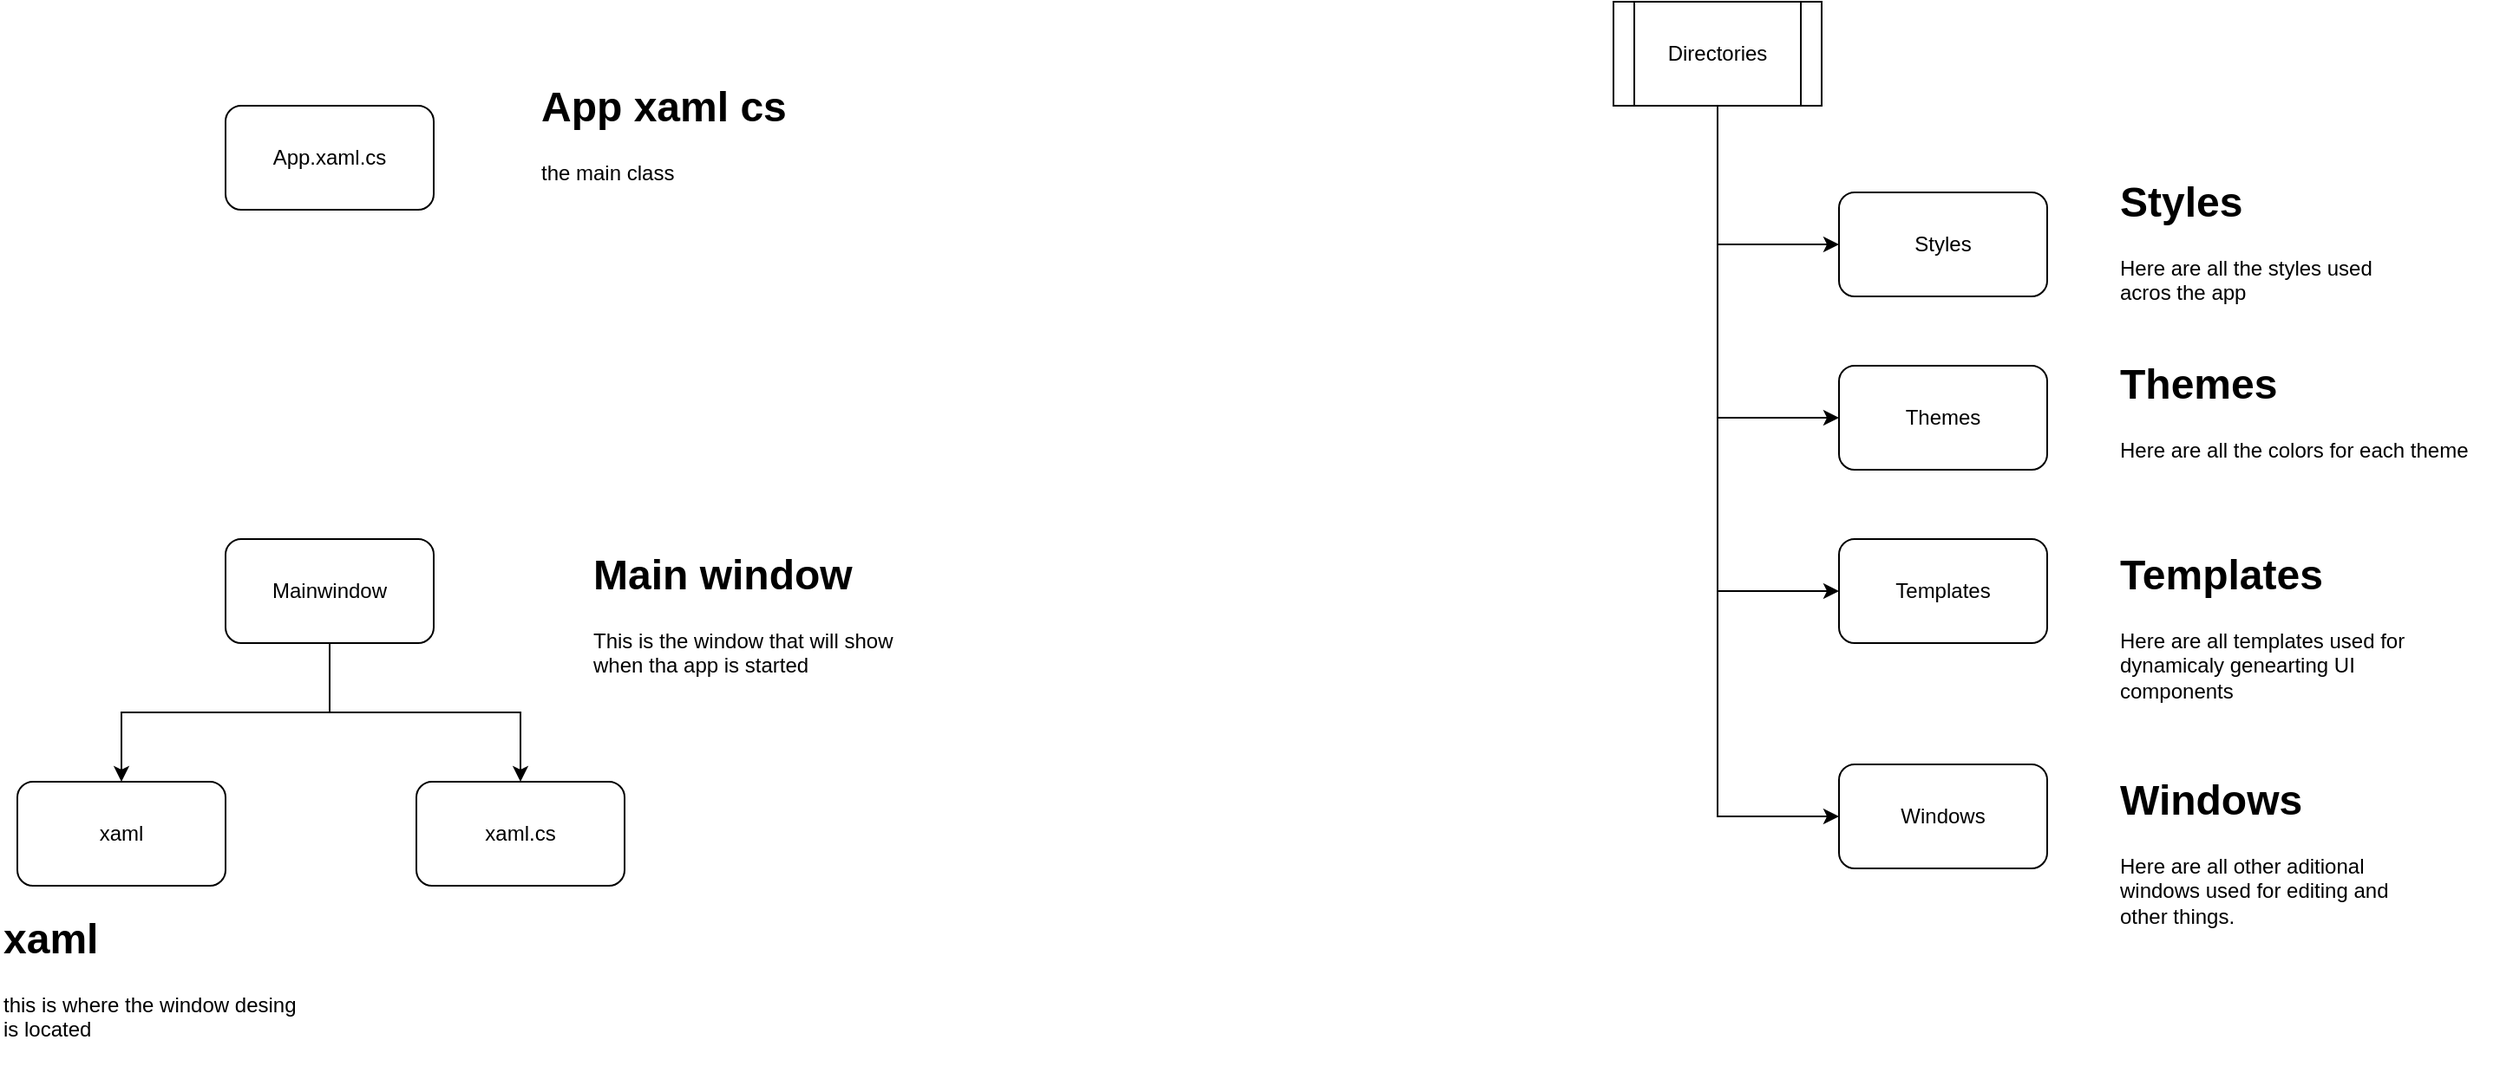 <mxfile version="28.0.6" pages="4">
  <diagram name="Main" id="Dn8pyYxvNX-ThvVvEZ2z">
    <mxGraphModel dx="703" dy="859" grid="1" gridSize="10" guides="1" tooltips="1" connect="1" arrows="1" fold="1" page="1" pageScale="1" pageWidth="1600" pageHeight="900" math="0" shadow="0">
      <root>
        <mxCell id="0" />
        <mxCell id="1" parent="0" />
        <mxCell id="J1K79-Wz3HIUekp9vx7x-3" style="edgeStyle=orthogonalEdgeStyle;rounded=0;orthogonalLoop=1;jettySize=auto;html=1;" parent="1" source="J1K79-Wz3HIUekp9vx7x-1" target="J1K79-Wz3HIUekp9vx7x-2" edge="1">
          <mxGeometry relative="1" as="geometry">
            <Array as="points">
              <mxPoint x="1050" y="220" />
            </Array>
          </mxGeometry>
        </mxCell>
        <mxCell id="J1K79-Wz3HIUekp9vx7x-7" style="edgeStyle=orthogonalEdgeStyle;rounded=0;orthogonalLoop=1;jettySize=auto;html=1;" parent="1" source="J1K79-Wz3HIUekp9vx7x-1" target="J1K79-Wz3HIUekp9vx7x-5" edge="1">
          <mxGeometry relative="1" as="geometry">
            <Array as="points">
              <mxPoint x="1050" y="420" />
            </Array>
          </mxGeometry>
        </mxCell>
        <mxCell id="J1K79-Wz3HIUekp9vx7x-8" style="edgeStyle=orthogonalEdgeStyle;rounded=0;orthogonalLoop=1;jettySize=auto;html=1;" parent="1" source="J1K79-Wz3HIUekp9vx7x-1" target="J1K79-Wz3HIUekp9vx7x-6" edge="1">
          <mxGeometry relative="1" as="geometry">
            <Array as="points">
              <mxPoint x="1050" y="320" />
            </Array>
          </mxGeometry>
        </mxCell>
        <mxCell id="lDMgGm03TXirS6EkaXLT-3" style="edgeStyle=orthogonalEdgeStyle;rounded=0;orthogonalLoop=1;jettySize=auto;html=1;" parent="1" source="J1K79-Wz3HIUekp9vx7x-1" target="lDMgGm03TXirS6EkaXLT-1" edge="1">
          <mxGeometry relative="1" as="geometry">
            <Array as="points">
              <mxPoint x="1050" y="550" />
            </Array>
          </mxGeometry>
        </mxCell>
        <mxCell id="J1K79-Wz3HIUekp9vx7x-1" value="Directories" style="shape=process;whiteSpace=wrap;html=1;backgroundOutline=1;" parent="1" vertex="1">
          <mxGeometry x="990" y="80" width="120" height="60" as="geometry" />
        </mxCell>
        <mxCell id="J1K79-Wz3HIUekp9vx7x-2" value="Styles" style="rounded=1;whiteSpace=wrap;html=1;" parent="1" vertex="1">
          <mxGeometry x="1120" y="190" width="120" height="60" as="geometry" />
        </mxCell>
        <mxCell id="J1K79-Wz3HIUekp9vx7x-4" value="&lt;h1 style=&quot;margin-top: 0px;&quot;&gt;Styles&lt;/h1&gt;&lt;div&gt;Here are all the styles used acros the app&lt;/div&gt;" style="text;html=1;whiteSpace=wrap;overflow=hidden;rounded=0;" parent="1" vertex="1">
          <mxGeometry x="1280" y="175" width="180" height="90" as="geometry" />
        </mxCell>
        <mxCell id="J1K79-Wz3HIUekp9vx7x-5" value="Templates" style="rounded=1;whiteSpace=wrap;html=1;" parent="1" vertex="1">
          <mxGeometry x="1120" y="390" width="120" height="60" as="geometry" />
        </mxCell>
        <mxCell id="J1K79-Wz3HIUekp9vx7x-6" value="Themes" style="rounded=1;whiteSpace=wrap;html=1;" parent="1" vertex="1">
          <mxGeometry x="1120" y="290" width="120" height="60" as="geometry" />
        </mxCell>
        <mxCell id="J1K79-Wz3HIUekp9vx7x-9" value="&lt;h1 style=&quot;margin-top: 0px;&quot;&gt;Themes&lt;/h1&gt;&lt;div&gt;Here are all the colors for each theme&lt;/div&gt;" style="text;html=1;whiteSpace=wrap;overflow=hidden;rounded=0;" parent="1" vertex="1">
          <mxGeometry x="1280" y="280" width="220" height="80" as="geometry" />
        </mxCell>
        <mxCell id="J1K79-Wz3HIUekp9vx7x-10" value="&lt;h1 style=&quot;margin-top: 0px;&quot;&gt;Templates&lt;/h1&gt;&lt;div&gt;Here are all templates used for dynamicaly genearting UI components&lt;/div&gt;" style="text;html=1;whiteSpace=wrap;overflow=hidden;rounded=0;" parent="1" vertex="1">
          <mxGeometry x="1280" y="390" width="180" height="120" as="geometry" />
        </mxCell>
        <UserObject label="App.xaml.cs" link="data:page/id,Ii163SDPVJx-tlhT5MYl" id="J1K79-Wz3HIUekp9vx7x-11">
          <mxCell style="rounded=1;whiteSpace=wrap;html=1;" parent="1" vertex="1">
            <mxGeometry x="190" y="140" width="120" height="60" as="geometry" />
          </mxCell>
        </UserObject>
        <mxCell id="J1K79-Wz3HIUekp9vx7x-12" value="&lt;h1 style=&quot;margin-top: 0px;&quot;&gt;App xaml cs&lt;/h1&gt;&lt;div&gt;the main class&lt;/div&gt;" style="text;html=1;whiteSpace=wrap;overflow=hidden;rounded=0;" parent="1" vertex="1">
          <mxGeometry x="370" y="120" width="180" height="120" as="geometry" />
        </mxCell>
        <mxCell id="J1K79-Wz3HIUekp9vx7x-16" style="edgeStyle=orthogonalEdgeStyle;rounded=0;orthogonalLoop=1;jettySize=auto;html=1;" parent="1" source="J1K79-Wz3HIUekp9vx7x-13" target="J1K79-Wz3HIUekp9vx7x-14" edge="1">
          <mxGeometry relative="1" as="geometry" />
        </mxCell>
        <mxCell id="J1K79-Wz3HIUekp9vx7x-17" style="edgeStyle=orthogonalEdgeStyle;rounded=0;orthogonalLoop=1;jettySize=auto;html=1;" parent="1" source="J1K79-Wz3HIUekp9vx7x-13" target="J1K79-Wz3HIUekp9vx7x-15" edge="1">
          <mxGeometry relative="1" as="geometry" />
        </mxCell>
        <mxCell id="J1K79-Wz3HIUekp9vx7x-13" value="Mainwindow" style="rounded=1;whiteSpace=wrap;html=1;" parent="1" vertex="1">
          <mxGeometry x="190" y="390" width="120" height="60" as="geometry" />
        </mxCell>
        <mxCell id="J1K79-Wz3HIUekp9vx7x-14" value="xaml" style="rounded=1;whiteSpace=wrap;html=1;" parent="1" vertex="1">
          <mxGeometry x="70" y="530" width="120" height="60" as="geometry" />
        </mxCell>
        <UserObject label="xaml.cs" link="data:page/id,_Y5vlFi6cMQxFblyfoUE" id="J1K79-Wz3HIUekp9vx7x-15">
          <mxCell style="rounded=1;whiteSpace=wrap;html=1;" parent="1" vertex="1">
            <mxGeometry x="300" y="530" width="120" height="60" as="geometry" />
          </mxCell>
        </UserObject>
        <mxCell id="J1K79-Wz3HIUekp9vx7x-18" value="&lt;h1 style=&quot;margin-top: 0px;&quot;&gt;Main window&lt;/h1&gt;&lt;div&gt;This is the window that will show when tha app is started&lt;/div&gt;" style="text;html=1;whiteSpace=wrap;overflow=hidden;rounded=0;" parent="1" vertex="1">
          <mxGeometry x="400" y="390" width="180" height="90" as="geometry" />
        </mxCell>
        <mxCell id="YdzjWFcMVVxSjX247NnU-1" value="&lt;h1 style=&quot;margin-top: 0px;&quot;&gt;xaml&lt;/h1&gt;&lt;div&gt;this is where the window desing is located&lt;/div&gt;" style="text;html=1;whiteSpace=wrap;overflow=hidden;rounded=0;" parent="1" vertex="1">
          <mxGeometry x="60" y="600" width="180" height="90" as="geometry" />
        </mxCell>
        <UserObject label="Windows" link="data:page/id,2KhFLD-w1WjPSoccRLbv" id="lDMgGm03TXirS6EkaXLT-1">
          <mxCell style="rounded=1;whiteSpace=wrap;html=1;" parent="1" vertex="1">
            <mxGeometry x="1120" y="520" width="120" height="60" as="geometry" />
          </mxCell>
        </UserObject>
        <mxCell id="lDMgGm03TXirS6EkaXLT-4" value="&lt;h1 style=&quot;margin-top: 0px;&quot;&gt;Windows&lt;/h1&gt;&lt;div&gt;Here are all other aditional windows used for editing and other things.&lt;/div&gt;" style="text;html=1;whiteSpace=wrap;overflow=hidden;rounded=0;" parent="1" vertex="1">
          <mxGeometry x="1280" y="520" width="180" height="120" as="geometry" />
        </mxCell>
      </root>
    </mxGraphModel>
  </diagram>
  <diagram id="Ii163SDPVJx-tlhT5MYl" name="App.xaml.cs">
    <mxGraphModel dx="1426" dy="841" grid="1" gridSize="10" guides="1" tooltips="1" connect="1" arrows="1" fold="1" page="1" pageScale="1" pageWidth="1600" pageHeight="900" math="0" shadow="0">
      <root>
        <mxCell id="0" />
        <mxCell id="1" parent="0" />
        <mxCell id="OfHXQFZrU_b2o0ua8EjO-10" style="edgeStyle=orthogonalEdgeStyle;rounded=0;orthogonalLoop=1;jettySize=auto;html=1;" edge="1" parent="1" source="OfHXQFZrU_b2o0ua8EjO-2" target="OfHXQFZrU_b2o0ua8EjO-9">
          <mxGeometry relative="1" as="geometry" />
        </mxCell>
        <mxCell id="OfHXQFZrU_b2o0ua8EjO-2" value="ApplyTheme" style="shape=process;whiteSpace=wrap;html=1;backgroundOutline=1;" vertex="1" parent="1">
          <mxGeometry x="320" y="210" width="120" height="60" as="geometry" />
        </mxCell>
        <mxCell id="OfHXQFZrU_b2o0ua8EjO-3" value="&lt;h1 style=&quot;margin-top: 0px;&quot;&gt;Apply Theme&lt;/h1&gt;&lt;div&gt;This is the backlogic for changing the color sets from /Themes and apliing it on app UI&lt;/div&gt;" style="text;html=1;whiteSpace=wrap;overflow=hidden;rounded=0;" vertex="1" parent="1">
          <mxGeometry x="290" y="40" width="180" height="120" as="geometry" />
        </mxCell>
        <mxCell id="OfHXQFZrU_b2o0ua8EjO-8" style="edgeStyle=orthogonalEdgeStyle;rounded=0;orthogonalLoop=1;jettySize=auto;html=1;" edge="1" parent="1" source="OfHXQFZrU_b2o0ua8EjO-7" target="OfHXQFZrU_b2o0ua8EjO-2">
          <mxGeometry relative="1" as="geometry" />
        </mxCell>
        <mxCell id="OfHXQFZrU_b2o0ua8EjO-7" value="theme: string" style="rounded=1;whiteSpace=wrap;html=1;" vertex="1" parent="1">
          <mxGeometry x="40" y="210" width="120" height="60" as="geometry" />
        </mxCell>
        <mxCell id="OfHXQFZrU_b2o0ua8EjO-13" style="edgeStyle=orthogonalEdgeStyle;rounded=0;orthogonalLoop=1;jettySize=auto;html=1;" edge="1" parent="1" source="OfHXQFZrU_b2o0ua8EjO-15" target="OfHXQFZrU_b2o0ua8EjO-11">
          <mxGeometry relative="1" as="geometry" />
        </mxCell>
        <mxCell id="OfHXQFZrU_b2o0ua8EjO-16" style="edgeStyle=orthogonalEdgeStyle;rounded=0;orthogonalLoop=1;jettySize=auto;html=1;" edge="1" parent="1" source="OfHXQFZrU_b2o0ua8EjO-9" target="OfHXQFZrU_b2o0ua8EjO-12">
          <mxGeometry relative="1" as="geometry" />
        </mxCell>
        <mxCell id="OfHXQFZrU_b2o0ua8EjO-17" value="none" style="edgeLabel;html=1;align=center;verticalAlign=middle;resizable=0;points=[];" vertex="1" connectable="0" parent="OfHXQFZrU_b2o0ua8EjO-16">
          <mxGeometry x="-0.133" y="2" relative="1" as="geometry">
            <mxPoint as="offset" />
          </mxGeometry>
        </mxCell>
        <mxCell id="OfHXQFZrU_b2o0ua8EjO-9" value="Switch" style="rhombus;whiteSpace=wrap;html=1;" vertex="1" parent="1">
          <mxGeometry x="340" y="350" width="80" height="80" as="geometry" />
        </mxCell>
        <mxCell id="OfHXQFZrU_b2o0ua8EjO-19" style="edgeStyle=orthogonalEdgeStyle;rounded=0;orthogonalLoop=1;jettySize=auto;html=1;" edge="1" parent="1" source="OfHXQFZrU_b2o0ua8EjO-11" target="OfHXQFZrU_b2o0ua8EjO-18">
          <mxGeometry relative="1" as="geometry" />
        </mxCell>
        <mxCell id="OfHXQFZrU_b2o0ua8EjO-11" value="Sets new uri for theme" style="rounded=1;whiteSpace=wrap;html=1;" vertex="1" parent="1">
          <mxGeometry x="120" y="550" width="120" height="60" as="geometry" />
        </mxCell>
        <mxCell id="OfHXQFZrU_b2o0ua8EjO-12" value="Nothing" style="rounded=1;whiteSpace=wrap;html=1;" vertex="1" parent="1">
          <mxGeometry x="470" y="460" width="120" height="60" as="geometry" />
        </mxCell>
        <mxCell id="OfHXQFZrU_b2o0ua8EjO-14" value="" style="edgeStyle=orthogonalEdgeStyle;rounded=0;orthogonalLoop=1;jettySize=auto;html=1;" edge="1" parent="1" source="OfHXQFZrU_b2o0ua8EjO-9" target="OfHXQFZrU_b2o0ua8EjO-15">
          <mxGeometry relative="1" as="geometry">
            <mxPoint x="340" y="390" as="sourcePoint" />
            <mxPoint x="180" y="640" as="targetPoint" />
          </mxGeometry>
        </mxCell>
        <mxCell id="OfHXQFZrU_b2o0ua8EjO-15" value="Light&lt;div&gt;Dark&lt;/div&gt;" style="text;html=1;align=center;verticalAlign=middle;whiteSpace=wrap;rounded=0;" vertex="1" parent="1">
          <mxGeometry x="150" y="475" width="60" height="30" as="geometry" />
        </mxCell>
        <mxCell id="OfHXQFZrU_b2o0ua8EjO-22" style="edgeStyle=orthogonalEdgeStyle;rounded=0;orthogonalLoop=1;jettySize=auto;html=1;" edge="1" parent="1" source="OfHXQFZrU_b2o0ua8EjO-18" target="OfHXQFZrU_b2o0ua8EjO-21">
          <mxGeometry relative="1" as="geometry" />
        </mxCell>
        <mxCell id="OfHXQFZrU_b2o0ua8EjO-18" value="Removes old theme" style="rounded=1;whiteSpace=wrap;html=1;" vertex="1" parent="1">
          <mxGeometry x="120" y="700" width="120" height="60" as="geometry" />
        </mxCell>
        <mxCell id="OfHXQFZrU_b2o0ua8EjO-20" value="&lt;h1 style=&quot;margin-top: 0px;&quot;&gt;Remove theme&lt;/h1&gt;&lt;div&gt;This will remove old theme if it is in resource dictionary, if not nothing will be removed&lt;/div&gt;" style="text;html=1;whiteSpace=wrap;overflow=hidden;rounded=0;" vertex="1" parent="1">
          <mxGeometry x="260" y="680" width="180" height="100" as="geometry" />
        </mxCell>
        <mxCell id="OfHXQFZrU_b2o0ua8EjO-27" style="edgeStyle=orthogonalEdgeStyle;rounded=0;orthogonalLoop=1;jettySize=auto;html=1;" edge="1" parent="1" source="OfHXQFZrU_b2o0ua8EjO-21" target="OfHXQFZrU_b2o0ua8EjO-26">
          <mxGeometry relative="1" as="geometry" />
        </mxCell>
        <mxCell id="OfHXQFZrU_b2o0ua8EjO-21" value="Apply theme" style="rounded=1;whiteSpace=wrap;html=1;" vertex="1" parent="1">
          <mxGeometry x="120" y="870" width="120" height="60" as="geometry" />
        </mxCell>
        <mxCell id="OfHXQFZrU_b2o0ua8EjO-23" value="&lt;h1 style=&quot;margin-top: 0px;&quot;&gt;Apply theme&lt;/h1&gt;&lt;div&gt;This will add theme set into resource dictionar for app to use&lt;/div&gt;" style="text;html=1;whiteSpace=wrap;overflow=hidden;rounded=0;" vertex="1" parent="1">
          <mxGeometry x="270" y="850" width="180" height="120" as="geometry" />
        </mxCell>
        <mxCell id="OfHXQFZrU_b2o0ua8EjO-25" value="&lt;h1 style=&quot;margin-top: 0px;&quot;&gt;None&lt;/h1&gt;&lt;div&gt;This shoul be imposible to achive because there are only two methods caling this and they have specificaly writen the light or dark for this&lt;/div&gt;" style="text;html=1;whiteSpace=wrap;overflow=hidden;rounded=0;" vertex="1" parent="1">
          <mxGeometry x="610" y="410" width="180" height="120" as="geometry" />
        </mxCell>
        <mxCell id="OfHXQFZrU_b2o0ua8EjO-26" value="End" style="shape=process;whiteSpace=wrap;html=1;backgroundOutline=1;size=0.047;" vertex="1" parent="1">
          <mxGeometry x="190" y="1050" width="430" height="60" as="geometry" />
        </mxCell>
      </root>
    </mxGraphModel>
  </diagram>
  <diagram id="_Y5vlFi6cMQxFblyfoUE" name="MainWindow">
    <mxGraphModel dx="1426" dy="841" grid="1" gridSize="10" guides="1" tooltips="1" connect="1" arrows="1" fold="1" page="1" pageScale="1" pageWidth="1600" pageHeight="900" math="0" shadow="0">
      <root>
        <mxCell id="0" />
        <mxCell id="1" parent="0" />
        <mxCell id="DYMk_0BSu-Cm--RJHZIJ-2" value="Theme handling region" style="swimlane;whiteSpace=wrap;html=1;" vertex="1" parent="1">
          <mxGeometry x="40" y="40" width="600" height="480" as="geometry" />
        </mxCell>
        <mxCell id="DYMk_0BSu-Cm--RJHZIJ-4" value="&lt;h1 style=&quot;margin-top: 0px;&quot;&gt;Theme handling methods&lt;/h1&gt;&lt;div&gt;These methods caling app.xaml.cs applytheme methode to change theme&lt;/div&gt;" style="text;html=1;whiteSpace=wrap;overflow=hidden;rounded=0;" vertex="1" parent="DYMk_0BSu-Cm--RJHZIJ-2">
          <mxGeometry x="180" y="50" width="230" height="120" as="geometry" />
        </mxCell>
        <mxCell id="DYMk_0BSu-Cm--RJHZIJ-8" style="edgeStyle=orthogonalEdgeStyle;rounded=0;orthogonalLoop=1;jettySize=auto;html=1;" edge="1" parent="DYMk_0BSu-Cm--RJHZIJ-2" source="DYMk_0BSu-Cm--RJHZIJ-5" target="DYMk_0BSu-Cm--RJHZIJ-7">
          <mxGeometry relative="1" as="geometry" />
        </mxCell>
        <mxCell id="DYMk_0BSu-Cm--RJHZIJ-10" value="Dark" style="edgeLabel;html=1;align=center;verticalAlign=middle;resizable=0;points=[];" vertex="1" connectable="0" parent="DYMk_0BSu-Cm--RJHZIJ-8">
          <mxGeometry x="-0.008" relative="1" as="geometry">
            <mxPoint as="offset" />
          </mxGeometry>
        </mxCell>
        <mxCell id="DYMk_0BSu-Cm--RJHZIJ-5" value="ThemeToggleButton_Checked" style="shape=process;whiteSpace=wrap;html=1;backgroundOutline=1;size=0.05;" vertex="1" parent="DYMk_0BSu-Cm--RJHZIJ-2">
          <mxGeometry x="60" y="210" width="200" height="60" as="geometry" />
        </mxCell>
        <mxCell id="DYMk_0BSu-Cm--RJHZIJ-9" style="edgeStyle=orthogonalEdgeStyle;rounded=0;orthogonalLoop=1;jettySize=auto;html=1;" edge="1" parent="DYMk_0BSu-Cm--RJHZIJ-2" source="DYMk_0BSu-Cm--RJHZIJ-6" target="DYMk_0BSu-Cm--RJHZIJ-7">
          <mxGeometry relative="1" as="geometry" />
        </mxCell>
        <mxCell id="DYMk_0BSu-Cm--RJHZIJ-11" value="Light" style="edgeLabel;html=1;align=center;verticalAlign=middle;resizable=0;points=[];" vertex="1" connectable="0" parent="DYMk_0BSu-Cm--RJHZIJ-9">
          <mxGeometry x="-0.075" y="3" relative="1" as="geometry">
            <mxPoint as="offset" />
          </mxGeometry>
        </mxCell>
        <mxCell id="DYMk_0BSu-Cm--RJHZIJ-6" value="ThemeToggleButton_Unhecked" style="shape=process;whiteSpace=wrap;html=1;backgroundOutline=1;size=0.05;" vertex="1" parent="DYMk_0BSu-Cm--RJHZIJ-2">
          <mxGeometry x="340" y="210" width="200" height="60" as="geometry" />
        </mxCell>
        <UserObject label="Apply Theme" link="data:page/id,Ii163SDPVJx-tlhT5MYl" id="DYMk_0BSu-Cm--RJHZIJ-7">
          <mxCell style="shape=process;whiteSpace=wrap;html=1;backgroundOutline=1;" vertex="1" parent="DYMk_0BSu-Cm--RJHZIJ-2">
            <mxGeometry x="240" y="370" width="120" height="60" as="geometry" />
          </mxCell>
        </UserObject>
        <mxCell id="qwL5XU3m8ToMOb8YAHI7-1" value="Window_MouseLeftButtonDown" style="shape=process;whiteSpace=wrap;html=1;backgroundOutline=1;size=0.045;" vertex="1" parent="1">
          <mxGeometry x="940" y="70" width="220" height="60" as="geometry" />
        </mxCell>
        <mxCell id="Mtg5BialfoHOOE8-BjA0-1" value="&lt;h1 style=&quot;margin-top: 0px;&quot;&gt;Window_MouseLeftButtonDown&lt;/h1&gt;&lt;div&gt;This method is used to enable moving the window around the desktop.&lt;/div&gt;" style="text;html=1;whiteSpace=wrap;overflow=hidden;rounded=0;" vertex="1" parent="1">
          <mxGeometry x="1190" y="60" width="400" height="80" as="geometry" />
        </mxCell>
        <mxCell id="Mtg5BialfoHOOE8-BjA0-2" value="Top Bar region" style="swimlane;whiteSpace=wrap;html=1;" vertex="1" parent="1">
          <mxGeometry x="1275" y="170" width="230" height="170" as="geometry" />
        </mxCell>
        <mxCell id="Mtg5BialfoHOOE8-BjA0-3" value="&lt;h1 style=&quot;margin-top: 0px;&quot;&gt;Top bar&lt;/h1&gt;&lt;div&gt;This is because the predefined Close, Minimize and Maximize buttons are not goodlooking&lt;/div&gt;" style="text;html=1;whiteSpace=wrap;overflow=hidden;rounded=0;" vertex="1" parent="Mtg5BialfoHOOE8-BjA0-2">
          <mxGeometry x="30" y="40" width="180" height="110" as="geometry" />
        </mxCell>
        <mxCell id="Mtg5BialfoHOOE8-BjA0-4" value="CopyToClipboard_Click" style="shape=process;whiteSpace=wrap;html=1;backgroundOutline=1;size=0.056;" vertex="1" parent="1">
          <mxGeometry x="730" y="400" width="180" height="60" as="geometry" />
        </mxCell>
        <mxCell id="Mtg5BialfoHOOE8-BjA0-5" value="&lt;h1 style=&quot;margin-top: 0px;&quot;&gt;Copy to clipboard&lt;/h1&gt;&lt;div&gt;This method is called when user clicks copy button. This will result in copiing the output of recipe into users clipboard.&lt;/div&gt;" style="text;html=1;whiteSpace=wrap;overflow=hidden;rounded=0;" vertex="1" parent="1">
          <mxGeometry x="940" y="380" width="250" height="120" as="geometry" />
        </mxCell>
        <mxCell id="Mtg5BialfoHOOE8-BjA0-6" value="Export_Click" style="shape=process;whiteSpace=wrap;html=1;backgroundOutline=1;size=0.056;" vertex="1" parent="1">
          <mxGeometry x="730" y="505" width="180" height="60" as="geometry" />
        </mxCell>
        <mxCell id="Mtg5BialfoHOOE8-BjA0-7" value="&lt;h1 style=&quot;margin-top: 0px;&quot;&gt;Export&lt;/h1&gt;&lt;div&gt;Same as copy to clipboard, this method will export Recipe output into a file.&lt;/div&gt;" style="text;html=1;whiteSpace=wrap;overflow=hidden;rounded=0;" vertex="1" parent="1">
          <mxGeometry x="935" y="490" width="230" height="90" as="geometry" />
        </mxCell>
        <mxCell id="Mtg5BialfoHOOE8-BjA0-8" value="FormatButton_Click" style="shape=process;whiteSpace=wrap;html=1;backgroundOutline=1;size=0.056;" vertex="1" parent="1">
          <mxGeometry x="730" y="605" width="180" height="60" as="geometry" />
        </mxCell>
        <mxCell id="Mtg5BialfoHOOE8-BjA0-9" value="&lt;h1 style=&quot;margin-top: 0px;&quot;&gt;Format change&lt;/h1&gt;&lt;div&gt;This will be caled from dynamic buttons made for showing all posible output formats any recipe has.&lt;/div&gt;" style="text;html=1;whiteSpace=wrap;overflow=hidden;rounded=0;" vertex="1" parent="1">
          <mxGeometry x="940" y="590" width="270" height="90" as="geometry" />
        </mxCell>
      </root>
    </mxGraphModel>
  </diagram>
  <diagram id="2KhFLD-w1WjPSoccRLbv" name="Windows">
    <mxGraphModel dx="260" dy="318" grid="1" gridSize="10" guides="1" tooltips="1" connect="1" arrows="1" fold="1" page="1" pageScale="1" pageWidth="1600" pageHeight="900" math="0" shadow="0">
      <root>
        <mxCell id="0" />
        <mxCell id="1" parent="0" />
        <mxCell id="bFYzmB9uaZpFN7dsJNfD-1" value="IngredientEditWindow" style="shape=process;whiteSpace=wrap;html=1;backgroundOutline=1;size=0.062;" vertex="1" parent="1">
          <mxGeometry x="720" y="60" width="160" height="60" as="geometry" />
        </mxCell>
        <mxCell id="bFYzmB9uaZpFN7dsJNfD-2" value="&lt;h1 style=&quot;margin-top: 0px;&quot;&gt;Ingredient Edit Window&lt;/h1&gt;&lt;div&gt;This window is used to edit parameters of Ingredients&lt;/div&gt;" style="text;html=1;whiteSpace=wrap;overflow=hidden;rounded=0;" vertex="1" parent="1">
          <mxGeometry x="900" y="40" width="180" height="120" as="geometry" />
        </mxCell>
        <mxCell id="bFYzmB9uaZpFN7dsJNfD-3" value="IngredienEditWindow" style="swimlane;fontStyle=1;align=center;verticalAlign=top;childLayout=stackLayout;horizontal=1;startSize=26;horizontalStack=0;resizeParent=1;resizeParentMax=0;resizeLast=0;collapsible=1;marginBottom=0;whiteSpace=wrap;html=1;" vertex="1" parent="1">
          <mxGeometry x="650" y="210" width="300" height="320" as="geometry" />
        </mxCell>
        <mxCell id="bFYzmB9uaZpFN7dsJNfD-4" value="+ SelectedItem: string" style="text;strokeColor=none;fillColor=none;align=left;verticalAlign=top;spacingLeft=4;spacingRight=4;overflow=hidden;rotatable=0;points=[[0,0.5],[1,0.5]];portConstraint=eastwest;whiteSpace=wrap;html=1;" vertex="1" parent="bFYzmB9uaZpFN7dsJNfD-3">
          <mxGeometry y="26" width="300" height="26" as="geometry" />
        </mxCell>
        <mxCell id="bFYzmB9uaZpFN7dsJNfD-8" value="+ Ing: Ingredient" style="text;strokeColor=none;fillColor=none;align=left;verticalAlign=top;spacingLeft=4;spacingRight=4;overflow=hidden;rotatable=0;points=[[0,0.5],[1,0.5]];portConstraint=eastwest;whiteSpace=wrap;html=1;" vertex="1" parent="bFYzmB9uaZpFN7dsJNfD-3">
          <mxGeometry y="52" width="300" height="26" as="geometry" />
        </mxCell>
        <mxCell id="bFYzmB9uaZpFN7dsJNfD-9" value="+ItemsList: List&amp;lt;string&amp;gt;" style="text;strokeColor=none;fillColor=none;align=left;verticalAlign=top;spacingLeft=4;spacingRight=4;overflow=hidden;rotatable=0;points=[[0,0.5],[1,0.5]];portConstraint=eastwest;whiteSpace=wrap;html=1;" vertex="1" parent="bFYzmB9uaZpFN7dsJNfD-3">
          <mxGeometry y="78" width="300" height="26" as="geometry" />
        </mxCell>
        <mxCell id="bFYzmB9uaZpFN7dsJNfD-5" value="" style="line;strokeWidth=1;fillColor=none;align=left;verticalAlign=middle;spacingTop=-1;spacingLeft=3;spacingRight=3;rotatable=0;labelPosition=right;points=[];portConstraint=eastwest;strokeColor=inherit;" vertex="1" parent="bFYzmB9uaZpFN7dsJNfD-3">
          <mxGeometry y="104" width="300" height="8" as="geometry" />
        </mxCell>
        <mxCell id="bFYzmB9uaZpFN7dsJNfD-20" value="+ IngredientEditWindow(Ingredient): CTOR" style="text;strokeColor=none;fillColor=none;align=left;verticalAlign=top;spacingLeft=4;spacingRight=4;overflow=hidden;rotatable=0;points=[[0,0.5],[1,0.5]];portConstraint=eastwest;whiteSpace=wrap;html=1;" vertex="1" parent="bFYzmB9uaZpFN7dsJNfD-3">
          <mxGeometry y="112" width="300" height="26" as="geometry" />
        </mxCell>
        <mxCell id="bFYzmB9uaZpFN7dsJNfD-6" value="+&amp;nbsp;OnSelectedItemChanged(): void" style="text;strokeColor=none;fillColor=none;align=left;verticalAlign=top;spacingLeft=4;spacingRight=4;overflow=hidden;rotatable=0;points=[[0,0.5],[1,0.5]];portConstraint=eastwest;whiteSpace=wrap;html=1;" vertex="1" parent="bFYzmB9uaZpFN7dsJNfD-3">
          <mxGeometry y="138" width="300" height="26" as="geometry" />
        </mxCell>
        <mxCell id="bFYzmB9uaZpFN7dsJNfD-16" value="+&amp;nbsp;CountUpDown_NumChanged(object?, Args): void" style="text;strokeColor=none;fillColor=none;align=left;verticalAlign=top;spacingLeft=4;spacingRight=4;overflow=hidden;rotatable=0;points=[[0,0.5],[1,0.5]];portConstraint=eastwest;whiteSpace=wrap;html=1;" vertex="1" parent="bFYzmB9uaZpFN7dsJNfD-3">
          <mxGeometry y="164" width="300" height="26" as="geometry" />
        </mxCell>
        <mxCell id="bFYzmB9uaZpFN7dsJNfD-17" value="+&amp;nbsp;ModTextBox_TextBoxChanged(object?, Args): void" style="text;strokeColor=none;fillColor=none;align=left;verticalAlign=top;spacingLeft=4;spacingRight=4;overflow=hidden;rotatable=0;points=[[0,0.5],[1,0.5]];portConstraint=eastwest;whiteSpace=wrap;html=1;" vertex="1" parent="bFYzmB9uaZpFN7dsJNfD-3">
          <mxGeometry y="190" width="300" height="26" as="geometry" />
        </mxCell>
        <mxCell id="bFYzmB9uaZpFN7dsJNfD-18" value="+&amp;nbsp;NameTextBox_TextBoxChanged(object?, Args): void" style="text;strokeColor=none;fillColor=none;align=left;verticalAlign=top;spacingLeft=4;spacingRight=4;overflow=hidden;rotatable=0;points=[[0,0.5],[1,0.5]];portConstraint=eastwest;whiteSpace=wrap;html=1;" vertex="1" parent="bFYzmB9uaZpFN7dsJNfD-3">
          <mxGeometry y="216" width="300" height="26" as="geometry" />
        </mxCell>
        <mxCell id="bFYzmB9uaZpFN7dsJNfD-22" value="+&amp;nbsp;SaveBtn_Click(object, Args): void" style="text;strokeColor=none;fillColor=none;align=left;verticalAlign=top;spacingLeft=4;spacingRight=4;overflow=hidden;rotatable=0;points=[[0,0.5],[1,0.5]];portConstraint=eastwest;whiteSpace=wrap;html=1;" vertex="1" parent="bFYzmB9uaZpFN7dsJNfD-3">
          <mxGeometry y="242" width="300" height="26" as="geometry" />
        </mxCell>
        <mxCell id="bFYzmB9uaZpFN7dsJNfD-21" value="+&amp;nbsp;CancelBtn_Click(object, Args): void" style="text;strokeColor=none;fillColor=none;align=left;verticalAlign=top;spacingLeft=4;spacingRight=4;overflow=hidden;rotatable=0;points=[[0,0.5],[1,0.5]];portConstraint=eastwest;whiteSpace=wrap;html=1;" vertex="1" parent="bFYzmB9uaZpFN7dsJNfD-3">
          <mxGeometry y="268" width="300" height="26" as="geometry" />
        </mxCell>
        <mxCell id="bFYzmB9uaZpFN7dsJNfD-19" value="+&amp;nbsp;Window_MouseLeftButtonDown(object,Args): void" style="text;strokeColor=none;fillColor=none;align=left;verticalAlign=top;spacingLeft=4;spacingRight=4;overflow=hidden;rotatable=0;points=[[0,0.5],[1,0.5]];portConstraint=eastwest;whiteSpace=wrap;html=1;" vertex="1" parent="bFYzmB9uaZpFN7dsJNfD-3">
          <mxGeometry y="294" width="300" height="26" as="geometry" />
        </mxCell>
        <mxCell id="bFYzmB9uaZpFN7dsJNfD-7" value="" style="shape=flexArrow;endArrow=classic;html=1;rounded=0;" edge="1" parent="1" source="bFYzmB9uaZpFN7dsJNfD-1" target="bFYzmB9uaZpFN7dsJNfD-3">
          <mxGeometry width="50" height="50" relative="1" as="geometry">
            <mxPoint x="700" y="450" as="sourcePoint" />
            <mxPoint x="750" y="400" as="targetPoint" />
          </mxGeometry>
        </mxCell>
        <mxCell id="bFYzmB9uaZpFN7dsJNfD-10" value="The edited ingredient" style="shape=note2;boundedLbl=1;whiteSpace=wrap;html=1;size=25;verticalAlign=top;align=center;" vertex="1" parent="1">
          <mxGeometry x="420" y="245" width="120" height="60" as="geometry" />
        </mxCell>
        <mxCell id="bFYzmB9uaZpFN7dsJNfD-11" style="edgeStyle=orthogonalEdgeStyle;rounded=0;orthogonalLoop=1;jettySize=auto;html=1;" edge="1" parent="1" source="bFYzmB9uaZpFN7dsJNfD-8" target="bFYzmB9uaZpFN7dsJNfD-10">
          <mxGeometry relative="1" as="geometry" />
        </mxCell>
        <mxCell id="bFYzmB9uaZpFN7dsJNfD-12" value="The Type of ingredient that is selected from dropdown box" style="shape=note2;boundedLbl=1;whiteSpace=wrap;html=1;size=25;verticalAlign=top;align=center;" vertex="1" parent="1">
          <mxGeometry x="380" y="150" width="160" height="80" as="geometry" />
        </mxCell>
        <mxCell id="bFYzmB9uaZpFN7dsJNfD-13" style="edgeStyle=orthogonalEdgeStyle;rounded=0;orthogonalLoop=1;jettySize=auto;html=1;entryX=0;entryY=0;entryDx=160;entryDy=52.5;entryPerimeter=0;" edge="1" parent="1" source="bFYzmB9uaZpFN7dsJNfD-4" target="bFYzmB9uaZpFN7dsJNfD-12">
          <mxGeometry relative="1" as="geometry" />
        </mxCell>
        <mxCell id="bFYzmB9uaZpFN7dsJNfD-14" value="Automaticaly generated list of all Ingredient Types from Enum" style="shape=note2;boundedLbl=1;whiteSpace=wrap;html=1;size=25;verticalAlign=top;align=center;" vertex="1" parent="1">
          <mxGeometry x="390" y="320" width="150" height="90" as="geometry" />
        </mxCell>
        <mxCell id="bFYzmB9uaZpFN7dsJNfD-15" style="edgeStyle=orthogonalEdgeStyle;rounded=0;orthogonalLoop=1;jettySize=auto;html=1;entryX=0;entryY=0;entryDx=150;entryDy=57.5;entryPerimeter=0;" edge="1" parent="1" source="bFYzmB9uaZpFN7dsJNfD-9" target="bFYzmB9uaZpFN7dsJNfD-14">
          <mxGeometry relative="1" as="geometry" />
        </mxCell>
        <mxCell id="bFYzmB9uaZpFN7dsJNfD-23" value="Flow" style="swimlane;whiteSpace=wrap;html=1;" vertex="1" parent="1">
          <mxGeometry x="110" y="580" width="1380" height="1580" as="geometry" />
        </mxCell>
        <mxCell id="bFYzmB9uaZpFN7dsJNfD-28" style="edgeStyle=orthogonalEdgeStyle;rounded=0;orthogonalLoop=1;jettySize=auto;html=1;entryX=1;entryY=0.5;entryDx=0;entryDy=0;" edge="1" parent="bFYzmB9uaZpFN7dsJNfD-23" source="bFYzmB9uaZpFN7dsJNfD-24" target="bFYzmB9uaZpFN7dsJNfD-27">
          <mxGeometry relative="1" as="geometry">
            <Array as="points">
              <mxPoint x="470" y="210" />
            </Array>
          </mxGeometry>
        </mxCell>
        <mxCell id="bFYzmB9uaZpFN7dsJNfD-30" style="edgeStyle=orthogonalEdgeStyle;rounded=0;orthogonalLoop=1;jettySize=auto;html=1;" edge="1" parent="bFYzmB9uaZpFN7dsJNfD-23" source="bFYzmB9uaZpFN7dsJNfD-24" target="bFYzmB9uaZpFN7dsJNfD-29">
          <mxGeometry relative="1" as="geometry" />
        </mxCell>
        <mxCell id="bFYzmB9uaZpFN7dsJNfD-24" value="IngredientEditWindow(Ingredient" style="shape=process;whiteSpace=wrap;html=1;backgroundOutline=1;size=0.05;" vertex="1" parent="bFYzmB9uaZpFN7dsJNfD-23">
          <mxGeometry x="365" y="60" width="210" height="60" as="geometry" />
        </mxCell>
        <mxCell id="bFYzmB9uaZpFN7dsJNfD-26" style="edgeStyle=orthogonalEdgeStyle;rounded=0;orthogonalLoop=1;jettySize=auto;html=1;" edge="1" parent="bFYzmB9uaZpFN7dsJNfD-23" source="bFYzmB9uaZpFN7dsJNfD-25" target="bFYzmB9uaZpFN7dsJNfD-24">
          <mxGeometry relative="1" as="geometry" />
        </mxCell>
        <mxCell id="bFYzmB9uaZpFN7dsJNfD-25" value="Ingredient to edit" style="rounded=0;whiteSpace=wrap;html=1;" vertex="1" parent="bFYzmB9uaZpFN7dsJNfD-23">
          <mxGeometry x="160" y="70" width="120" height="60" as="geometry" />
        </mxCell>
        <mxCell id="bFYzmB9uaZpFN7dsJNfD-27" value="Ing = Input ingredient" style="rounded=0;whiteSpace=wrap;html=1;" vertex="1" parent="bFYzmB9uaZpFN7dsJNfD-23">
          <mxGeometry x="150" y="180" width="140" height="60" as="geometry" />
        </mxCell>
        <mxCell id="bFYzmB9uaZpFN7dsJNfD-32" style="edgeStyle=orthogonalEdgeStyle;rounded=0;orthogonalLoop=1;jettySize=auto;html=1;" edge="1" parent="bFYzmB9uaZpFN7dsJNfD-23" source="bFYzmB9uaZpFN7dsJNfD-29" target="bFYzmB9uaZpFN7dsJNfD-31">
          <mxGeometry relative="1" as="geometry" />
        </mxCell>
        <mxCell id="bFYzmB9uaZpFN7dsJNfD-34" style="edgeStyle=orthogonalEdgeStyle;rounded=0;orthogonalLoop=1;jettySize=auto;html=1;" edge="1" parent="bFYzmB9uaZpFN7dsJNfD-23" source="bFYzmB9uaZpFN7dsJNfD-29" target="bFYzmB9uaZpFN7dsJNfD-33">
          <mxGeometry relative="1" as="geometry" />
        </mxCell>
        <mxCell id="bFYzmB9uaZpFN7dsJNfD-29" value="Begin editing Ingredient" style="rounded=1;whiteSpace=wrap;html=1;" vertex="1" parent="bFYzmB9uaZpFN7dsJNfD-23">
          <mxGeometry x="410" y="260" width="120" height="60" as="geometry" />
        </mxCell>
        <mxCell id="bFYzmB9uaZpFN7dsJNfD-31" value="This will bacup the ingredient state for later" style="shape=note2;boundedLbl=1;whiteSpace=wrap;html=1;size=25;verticalAlign=top;align=center;" vertex="1" parent="bFYzmB9uaZpFN7dsJNfD-23">
          <mxGeometry x="610" y="160" width="130" height="80" as="geometry" />
        </mxCell>
        <mxCell id="bFYzmB9uaZpFN7dsJNfD-36" style="edgeStyle=orthogonalEdgeStyle;rounded=0;orthogonalLoop=1;jettySize=auto;html=1;" edge="1" parent="bFYzmB9uaZpFN7dsJNfD-23" source="bFYzmB9uaZpFN7dsJNfD-33" target="bFYzmB9uaZpFN7dsJNfD-35">
          <mxGeometry relative="1" as="geometry" />
        </mxCell>
        <mxCell id="bFYzmB9uaZpFN7dsJNfD-33" value="Sets SelectedItem to Ingredient Type" style="rounded=1;whiteSpace=wrap;html=1;" vertex="1" parent="bFYzmB9uaZpFN7dsJNfD-23">
          <mxGeometry x="410" y="360" width="120" height="60" as="geometry" />
        </mxCell>
        <mxCell id="bFYzmB9uaZpFN7dsJNfD-41" style="edgeStyle=orthogonalEdgeStyle;rounded=0;orthogonalLoop=1;jettySize=auto;html=1;" edge="1" parent="bFYzmB9uaZpFN7dsJNfD-23" source="bFYzmB9uaZpFN7dsJNfD-35" target="bFYzmB9uaZpFN7dsJNfD-37">
          <mxGeometry relative="1" as="geometry" />
        </mxCell>
        <mxCell id="bFYzmB9uaZpFN7dsJNfD-43" style="edgeStyle=orthogonalEdgeStyle;rounded=0;orthogonalLoop=1;jettySize=auto;html=1;" edge="1" parent="bFYzmB9uaZpFN7dsJNfD-23" source="bFYzmB9uaZpFN7dsJNfD-35" target="bFYzmB9uaZpFN7dsJNfD-42">
          <mxGeometry relative="1" as="geometry" />
        </mxCell>
        <mxCell id="bFYzmB9uaZpFN7dsJNfD-35" value="Adds methods to Textboxes and NumberUpAndDown" style="rounded=1;whiteSpace=wrap;html=1;" vertex="1" parent="bFYzmB9uaZpFN7dsJNfD-23">
          <mxGeometry x="410" y="470" width="120" height="60" as="geometry" />
        </mxCell>
        <mxCell id="bFYzmB9uaZpFN7dsJNfD-37" value="Relations" style="swimlane;fontStyle=0;childLayout=stackLayout;horizontal=1;startSize=30;horizontalStack=0;resizeParent=1;resizeParentMax=0;resizeLast=0;collapsible=1;marginBottom=0;whiteSpace=wrap;html=1;" vertex="1" parent="bFYzmB9uaZpFN7dsJNfD-23">
          <mxGeometry x="40" y="390" width="290" height="120" as="geometry" />
        </mxCell>
        <mxCell id="bFYzmB9uaZpFN7dsJNfD-38" value="ModTextBox =&amp;gt;&amp;nbsp;ModTextBox_TextBoxChanged()" style="text;strokeColor=none;fillColor=none;align=left;verticalAlign=middle;spacingLeft=4;spacingRight=4;overflow=hidden;points=[[0,0.5],[1,0.5]];portConstraint=eastwest;rotatable=0;whiteSpace=wrap;html=1;" vertex="1" parent="bFYzmB9uaZpFN7dsJNfD-37">
          <mxGeometry y="30" width="290" height="30" as="geometry" />
        </mxCell>
        <mxCell id="bFYzmB9uaZpFN7dsJNfD-39" value="NameTextBox =&amp;gt;&amp;nbsp;NameTextBox_TextBoxChanged()" style="text;strokeColor=none;fillColor=none;align=left;verticalAlign=middle;spacingLeft=4;spacingRight=4;overflow=hidden;points=[[0,0.5],[1,0.5]];portConstraint=eastwest;rotatable=0;whiteSpace=wrap;html=1;" vertex="1" parent="bFYzmB9uaZpFN7dsJNfD-37">
          <mxGeometry y="60" width="290" height="30" as="geometry" />
        </mxCell>
        <mxCell id="bFYzmB9uaZpFN7dsJNfD-40" value="CountUpDown =&amp;gt;&amp;nbsp;CountUpDown_NumChanged()" style="text;strokeColor=none;fillColor=none;align=left;verticalAlign=middle;spacingLeft=4;spacingRight=4;overflow=hidden;points=[[0,0.5],[1,0.5]];portConstraint=eastwest;rotatable=0;whiteSpace=wrap;html=1;" vertex="1" parent="bFYzmB9uaZpFN7dsJNfD-37">
          <mxGeometry y="90" width="290" height="30" as="geometry" />
        </mxCell>
        <mxCell id="bFYzmB9uaZpFN7dsJNfD-49" style="edgeStyle=orthogonalEdgeStyle;rounded=0;orthogonalLoop=1;jettySize=auto;html=1;" edge="1" parent="bFYzmB9uaZpFN7dsJNfD-23" source="bFYzmB9uaZpFN7dsJNfD-42" target="bFYzmB9uaZpFN7dsJNfD-46">
          <mxGeometry relative="1" as="geometry" />
        </mxCell>
        <mxCell id="bFYzmB9uaZpFN7dsJNfD-53" style="edgeStyle=orthogonalEdgeStyle;rounded=0;orthogonalLoop=1;jettySize=auto;html=1;" edge="1" parent="bFYzmB9uaZpFN7dsJNfD-23" source="bFYzmB9uaZpFN7dsJNfD-42" target="bFYzmB9uaZpFN7dsJNfD-52">
          <mxGeometry relative="1" as="geometry" />
        </mxCell>
        <mxCell id="bFYzmB9uaZpFN7dsJNfD-59" style="edgeStyle=orthogonalEdgeStyle;rounded=0;orthogonalLoop=1;jettySize=auto;html=1;" edge="1" parent="bFYzmB9uaZpFN7dsJNfD-23" source="bFYzmB9uaZpFN7dsJNfD-42" target="bFYzmB9uaZpFN7dsJNfD-58">
          <mxGeometry relative="1" as="geometry" />
        </mxCell>
        <mxCell id="bFYzmB9uaZpFN7dsJNfD-74" style="edgeStyle=orthogonalEdgeStyle;rounded=0;orthogonalLoop=1;jettySize=auto;html=1;" edge="1" parent="bFYzmB9uaZpFN7dsJNfD-23" source="bFYzmB9uaZpFN7dsJNfD-42" target="bFYzmB9uaZpFN7dsJNfD-73">
          <mxGeometry relative="1" as="geometry" />
        </mxCell>
        <mxCell id="bFYzmB9uaZpFN7dsJNfD-42" value="Waits for User event to happend" style="shape=process;whiteSpace=wrap;html=1;backgroundOutline=1;" vertex="1" parent="bFYzmB9uaZpFN7dsJNfD-23">
          <mxGeometry x="370" y="600" width="200" height="60" as="geometry" />
        </mxCell>
        <mxCell id="bFYzmB9uaZpFN7dsJNfD-48" style="edgeStyle=orthogonalEdgeStyle;rounded=0;orthogonalLoop=1;jettySize=auto;html=1;" edge="1" parent="bFYzmB9uaZpFN7dsJNfD-23" source="bFYzmB9uaZpFN7dsJNfD-46" target="bFYzmB9uaZpFN7dsJNfD-47">
          <mxGeometry relative="1" as="geometry" />
        </mxCell>
        <mxCell id="bFYzmB9uaZpFN7dsJNfD-46" value="User changes Mod name&amp;nbsp;&lt;div&gt;in textbox&lt;/div&gt;" style="html=1;outlineConnect=0;whiteSpace=wrap;shape=mxgraph.archimate3.application;appType=event;archiType=rounded" vertex="1" parent="bFYzmB9uaZpFN7dsJNfD-23">
          <mxGeometry x="395" y="733" width="150" height="75" as="geometry" />
        </mxCell>
        <mxCell id="bFYzmB9uaZpFN7dsJNfD-51" style="edgeStyle=orthogonalEdgeStyle;rounded=0;orthogonalLoop=1;jettySize=auto;html=1;" edge="1" parent="bFYzmB9uaZpFN7dsJNfD-23" source="bFYzmB9uaZpFN7dsJNfD-47" target="bFYzmB9uaZpFN7dsJNfD-50">
          <mxGeometry relative="1" as="geometry" />
        </mxCell>
        <mxCell id="bFYzmB9uaZpFN7dsJNfD-47" value="ModTextBox_TextBoxChanged()" style="shape=process;whiteSpace=wrap;html=1;backgroundOutline=1;size=0.073;" vertex="1" parent="bFYzmB9uaZpFN7dsJNfD-23">
          <mxGeometry x="367.5" y="890" width="205" height="60" as="geometry" />
        </mxCell>
        <mxCell id="bFYzmB9uaZpFN7dsJNfD-50" value="Sets Ingredient´s mod name" style="rounded=1;whiteSpace=wrap;html=1;" vertex="1" parent="bFYzmB9uaZpFN7dsJNfD-23">
          <mxGeometry x="410" y="1010" width="120" height="60" as="geometry" />
        </mxCell>
        <mxCell id="bFYzmB9uaZpFN7dsJNfD-57" style="edgeStyle=orthogonalEdgeStyle;rounded=0;orthogonalLoop=1;jettySize=auto;html=1;" edge="1" parent="bFYzmB9uaZpFN7dsJNfD-23" source="bFYzmB9uaZpFN7dsJNfD-52" target="bFYzmB9uaZpFN7dsJNfD-54">
          <mxGeometry relative="1" as="geometry" />
        </mxCell>
        <mxCell id="bFYzmB9uaZpFN7dsJNfD-52" value="User changes Name in textbox" style="html=1;outlineConnect=0;whiteSpace=wrap;shape=mxgraph.archimate3.application;appType=event;archiType=rounded" vertex="1" parent="bFYzmB9uaZpFN7dsJNfD-23">
          <mxGeometry x="150" y="733" width="150" height="75" as="geometry" />
        </mxCell>
        <mxCell id="bFYzmB9uaZpFN7dsJNfD-56" style="edgeStyle=orthogonalEdgeStyle;rounded=0;orthogonalLoop=1;jettySize=auto;html=1;" edge="1" parent="bFYzmB9uaZpFN7dsJNfD-23" source="bFYzmB9uaZpFN7dsJNfD-54" target="bFYzmB9uaZpFN7dsJNfD-55">
          <mxGeometry relative="1" as="geometry" />
        </mxCell>
        <mxCell id="bFYzmB9uaZpFN7dsJNfD-54" value="NameTextBox_TextBoxChanged()" style="shape=process;whiteSpace=wrap;html=1;backgroundOutline=1;size=0.073;" vertex="1" parent="bFYzmB9uaZpFN7dsJNfD-23">
          <mxGeometry x="117.5" y="890" width="215" height="60" as="geometry" />
        </mxCell>
        <mxCell id="bFYzmB9uaZpFN7dsJNfD-55" value="Sets Ingredient´s name" style="rounded=1;whiteSpace=wrap;html=1;direction=east;" vertex="1" parent="bFYzmB9uaZpFN7dsJNfD-23">
          <mxGeometry x="165" y="1010" width="120" height="60" as="geometry" />
        </mxCell>
        <mxCell id="bFYzmB9uaZpFN7dsJNfD-61" style="edgeStyle=orthogonalEdgeStyle;rounded=0;orthogonalLoop=1;jettySize=auto;html=1;" edge="1" parent="bFYzmB9uaZpFN7dsJNfD-23" source="bFYzmB9uaZpFN7dsJNfD-58" target="bFYzmB9uaZpFN7dsJNfD-60">
          <mxGeometry relative="1" as="geometry" />
        </mxCell>
        <mxCell id="bFYzmB9uaZpFN7dsJNfD-58" value="User changes Count with + and - buttons" style="html=1;outlineConnect=0;whiteSpace=wrap;shape=mxgraph.archimate3.application;appType=event;archiType=rounded" vertex="1" parent="bFYzmB9uaZpFN7dsJNfD-23">
          <mxGeometry x="640" y="733" width="150" height="75" as="geometry" />
        </mxCell>
        <mxCell id="bFYzmB9uaZpFN7dsJNfD-63" style="edgeStyle=orthogonalEdgeStyle;rounded=0;orthogonalLoop=1;jettySize=auto;html=1;" edge="1" parent="bFYzmB9uaZpFN7dsJNfD-23" source="bFYzmB9uaZpFN7dsJNfD-60" target="bFYzmB9uaZpFN7dsJNfD-62">
          <mxGeometry relative="1" as="geometry" />
        </mxCell>
        <mxCell id="bFYzmB9uaZpFN7dsJNfD-60" value="CountUpDown_NumChanged()" style="shape=process;whiteSpace=wrap;html=1;backgroundOutline=1;size=0.073;" vertex="1" parent="bFYzmB9uaZpFN7dsJNfD-23">
          <mxGeometry x="612.5" y="890" width="205" height="60" as="geometry" />
        </mxCell>
        <mxCell id="bFYzmB9uaZpFN7dsJNfD-65" style="edgeStyle=orthogonalEdgeStyle;rounded=0;orthogonalLoop=1;jettySize=auto;html=1;" edge="1" parent="bFYzmB9uaZpFN7dsJNfD-23" source="bFYzmB9uaZpFN7dsJNfD-62" target="bFYzmB9uaZpFN7dsJNfD-64">
          <mxGeometry relative="1" as="geometry" />
        </mxCell>
        <mxCell id="bFYzmB9uaZpFN7dsJNfD-66" value="No" style="edgeLabel;html=1;align=center;verticalAlign=middle;resizable=0;points=[];" vertex="1" connectable="0" parent="bFYzmB9uaZpFN7dsJNfD-65">
          <mxGeometry x="-0.151" y="3" relative="1" as="geometry">
            <mxPoint x="-3" as="offset" />
          </mxGeometry>
        </mxCell>
        <mxCell id="bFYzmB9uaZpFN7dsJNfD-68" value="Yes" style="edgeStyle=orthogonalEdgeStyle;rounded=0;orthogonalLoop=1;jettySize=auto;html=1;" edge="1" parent="bFYzmB9uaZpFN7dsJNfD-23" source="bFYzmB9uaZpFN7dsJNfD-62" target="bFYzmB9uaZpFN7dsJNfD-67">
          <mxGeometry x="0.66" relative="1" as="geometry">
            <mxPoint as="offset" />
          </mxGeometry>
        </mxCell>
        <mxCell id="bFYzmB9uaZpFN7dsJNfD-62" value="Checks if ToBeAdded is negative" style="rhombus;whiteSpace=wrap;html=1;" vertex="1" parent="bFYzmB9uaZpFN7dsJNfD-23">
          <mxGeometry x="657.5" y="990" width="115" height="120" as="geometry" />
        </mxCell>
        <mxCell id="bFYzmB9uaZpFN7dsJNfD-71" style="edgeStyle=orthogonalEdgeStyle;rounded=0;orthogonalLoop=1;jettySize=auto;html=1;" edge="1" parent="bFYzmB9uaZpFN7dsJNfD-23" source="bFYzmB9uaZpFN7dsJNfD-64" target="bFYzmB9uaZpFN7dsJNfD-70">
          <mxGeometry relative="1" as="geometry" />
        </mxCell>
        <mxCell id="bFYzmB9uaZpFN7dsJNfD-64" value="Adds Small to Count" style="rounded=1;whiteSpace=wrap;html=1;" vertex="1" parent="bFYzmB9uaZpFN7dsJNfD-23">
          <mxGeometry x="655" y="1180" width="120" height="60" as="geometry" />
        </mxCell>
        <mxCell id="bFYzmB9uaZpFN7dsJNfD-72" style="edgeStyle=orthogonalEdgeStyle;rounded=0;orthogonalLoop=1;jettySize=auto;html=1;" edge="1" parent="bFYzmB9uaZpFN7dsJNfD-23" source="bFYzmB9uaZpFN7dsJNfD-67" target="bFYzmB9uaZpFN7dsJNfD-70">
          <mxGeometry relative="1" as="geometry">
            <Array as="points">
              <mxPoint x="878" y="1280" />
              <mxPoint x="715" y="1280" />
            </Array>
          </mxGeometry>
        </mxCell>
        <mxCell id="bFYzmB9uaZpFN7dsJNfD-67" value="Substract Small from Count" style="rounded=1;whiteSpace=wrap;html=1;" vertex="1" parent="bFYzmB9uaZpFN7dsJNfD-23">
          <mxGeometry x="818" y="1180" width="120" height="60" as="geometry" />
        </mxCell>
        <mxCell id="bFYzmB9uaZpFN7dsJNfD-70" value="Re-sets number in textbox between" style="rounded=1;whiteSpace=wrap;html=1;" vertex="1" parent="bFYzmB9uaZpFN7dsJNfD-23">
          <mxGeometry x="655" y="1340" width="120" height="60" as="geometry" />
        </mxCell>
        <mxCell id="bFYzmB9uaZpFN7dsJNfD-77" style="edgeStyle=orthogonalEdgeStyle;rounded=0;orthogonalLoop=1;jettySize=auto;html=1;" edge="1" parent="bFYzmB9uaZpFN7dsJNfD-23" source="bFYzmB9uaZpFN7dsJNfD-73" target="bFYzmB9uaZpFN7dsJNfD-76">
          <mxGeometry relative="1" as="geometry" />
        </mxCell>
        <mxCell id="bFYzmB9uaZpFN7dsJNfD-73" value="User selects Type" style="html=1;outlineConnect=0;whiteSpace=wrap;shape=mxgraph.archimate3.application;appType=event;archiType=rounded" vertex="1" parent="bFYzmB9uaZpFN7dsJNfD-23">
          <mxGeometry x="960" y="733" width="150" height="75" as="geometry" />
        </mxCell>
        <mxCell id="bFYzmB9uaZpFN7dsJNfD-80" style="edgeStyle=orthogonalEdgeStyle;rounded=0;orthogonalLoop=1;jettySize=auto;html=1;" edge="1" parent="bFYzmB9uaZpFN7dsJNfD-23" source="bFYzmB9uaZpFN7dsJNfD-75" target="bFYzmB9uaZpFN7dsJNfD-79">
          <mxGeometry relative="1" as="geometry" />
        </mxCell>
        <mxCell id="bFYzmB9uaZpFN7dsJNfD-75" value="OnSelectedItemChanged()" style="shape=process;whiteSpace=wrap;html=1;backgroundOutline=1;size=0.073;" vertex="1" parent="bFYzmB9uaZpFN7dsJNfD-23">
          <mxGeometry x="943.5" y="970" width="183" height="60" as="geometry" />
        </mxCell>
        <mxCell id="bFYzmB9uaZpFN7dsJNfD-78" style="edgeStyle=orthogonalEdgeStyle;rounded=0;orthogonalLoop=1;jettySize=auto;html=1;" edge="1" parent="bFYzmB9uaZpFN7dsJNfD-23" source="bFYzmB9uaZpFN7dsJNfD-76" target="bFYzmB9uaZpFN7dsJNfD-75">
          <mxGeometry relative="1" as="geometry" />
        </mxCell>
        <mxCell id="bFYzmB9uaZpFN7dsJNfD-76" value="This will triger the Set in SelectedItem" style="rounded=1;whiteSpace=wrap;html=1;" vertex="1" parent="bFYzmB9uaZpFN7dsJNfD-23">
          <mxGeometry x="975" y="860" width="120" height="60" as="geometry" />
        </mxCell>
        <mxCell id="bFYzmB9uaZpFN7dsJNfD-82" style="edgeStyle=orthogonalEdgeStyle;rounded=0;orthogonalLoop=1;jettySize=auto;html=1;" edge="1" parent="bFYzmB9uaZpFN7dsJNfD-23" source="bFYzmB9uaZpFN7dsJNfD-79" target="bFYzmB9uaZpFN7dsJNfD-81">
          <mxGeometry relative="1" as="geometry" />
        </mxCell>
        <mxCell id="bFYzmB9uaZpFN7dsJNfD-85" value="No" style="edgeLabel;html=1;align=center;verticalAlign=middle;resizable=0;points=[];" vertex="1" connectable="0" parent="bFYzmB9uaZpFN7dsJNfD-82">
          <mxGeometry x="-0.046" y="1" relative="1" as="geometry">
            <mxPoint as="offset" />
          </mxGeometry>
        </mxCell>
        <mxCell id="bFYzmB9uaZpFN7dsJNfD-84" style="edgeStyle=orthogonalEdgeStyle;rounded=0;orthogonalLoop=1;jettySize=auto;html=1;" edge="1" parent="bFYzmB9uaZpFN7dsJNfD-23" source="bFYzmB9uaZpFN7dsJNfD-79" target="bFYzmB9uaZpFN7dsJNfD-83">
          <mxGeometry relative="1" as="geometry" />
        </mxCell>
        <mxCell id="bFYzmB9uaZpFN7dsJNfD-86" value="Yes" style="edgeLabel;html=1;align=center;verticalAlign=middle;resizable=0;points=[];" vertex="1" connectable="0" parent="bFYzmB9uaZpFN7dsJNfD-84">
          <mxGeometry x="0.538" y="3" relative="1" as="geometry">
            <mxPoint as="offset" />
          </mxGeometry>
        </mxCell>
        <mxCell id="bFYzmB9uaZpFN7dsJNfD-79" value="Checks If the selected Type is Tag" style="rhombus;whiteSpace=wrap;html=1;" vertex="1" parent="bFYzmB9uaZpFN7dsJNfD-23">
          <mxGeometry x="977.5" y="1090" width="115" height="120" as="geometry" />
        </mxCell>
        <mxCell id="bFYzmB9uaZpFN7dsJNfD-88" style="edgeStyle=orthogonalEdgeStyle;rounded=0;orthogonalLoop=1;jettySize=auto;html=1;" edge="1" parent="bFYzmB9uaZpFN7dsJNfD-23" source="bFYzmB9uaZpFN7dsJNfD-81" target="bFYzmB9uaZpFN7dsJNfD-87">
          <mxGeometry relative="1" as="geometry" />
        </mxCell>
        <mxCell id="bFYzmB9uaZpFN7dsJNfD-81" value="Show Count option" style="rounded=1;whiteSpace=wrap;html=1;" vertex="1" parent="bFYzmB9uaZpFN7dsJNfD-23">
          <mxGeometry x="975" y="1290" width="120" height="60" as="geometry" />
        </mxCell>
        <mxCell id="bFYzmB9uaZpFN7dsJNfD-89" style="edgeStyle=orthogonalEdgeStyle;rounded=0;orthogonalLoop=1;jettySize=auto;html=1;" edge="1" parent="bFYzmB9uaZpFN7dsJNfD-23" source="bFYzmB9uaZpFN7dsJNfD-83" target="bFYzmB9uaZpFN7dsJNfD-87">
          <mxGeometry relative="1" as="geometry" />
        </mxCell>
        <mxCell id="bFYzmB9uaZpFN7dsJNfD-83" value="Hide Count Option" style="rounded=1;whiteSpace=wrap;html=1;" vertex="1" parent="bFYzmB9uaZpFN7dsJNfD-23">
          <mxGeometry x="1160" y="1290" width="120" height="60" as="geometry" />
        </mxCell>
        <mxCell id="bFYzmB9uaZpFN7dsJNfD-87" value="This is because tags can no have Count" style="shape=note2;boundedLbl=1;whiteSpace=wrap;html=1;size=25;verticalAlign=top;align=center;" vertex="1" parent="bFYzmB9uaZpFN7dsJNfD-23">
          <mxGeometry x="1010" y="1420" width="240" height="60" as="geometry" />
        </mxCell>
      </root>
    </mxGraphModel>
  </diagram>
</mxfile>

